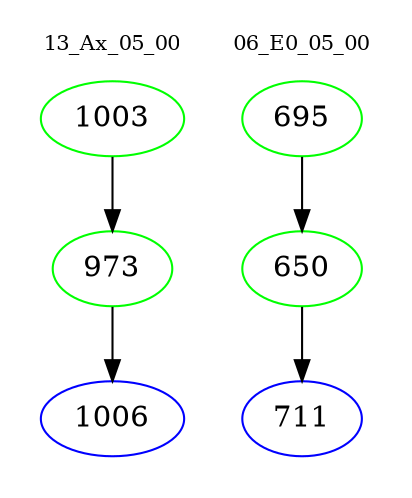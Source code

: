 digraph{
subgraph cluster_0 {
color = white
label = "13_Ax_05_00";
fontsize=10;
T0_1003 [label="1003", color="green"]
T0_1003 -> T0_973 [color="black"]
T0_973 [label="973", color="green"]
T0_973 -> T0_1006 [color="black"]
T0_1006 [label="1006", color="blue"]
}
subgraph cluster_1 {
color = white
label = "06_E0_05_00";
fontsize=10;
T1_695 [label="695", color="green"]
T1_695 -> T1_650 [color="black"]
T1_650 [label="650", color="green"]
T1_650 -> T1_711 [color="black"]
T1_711 [label="711", color="blue"]
}
}
